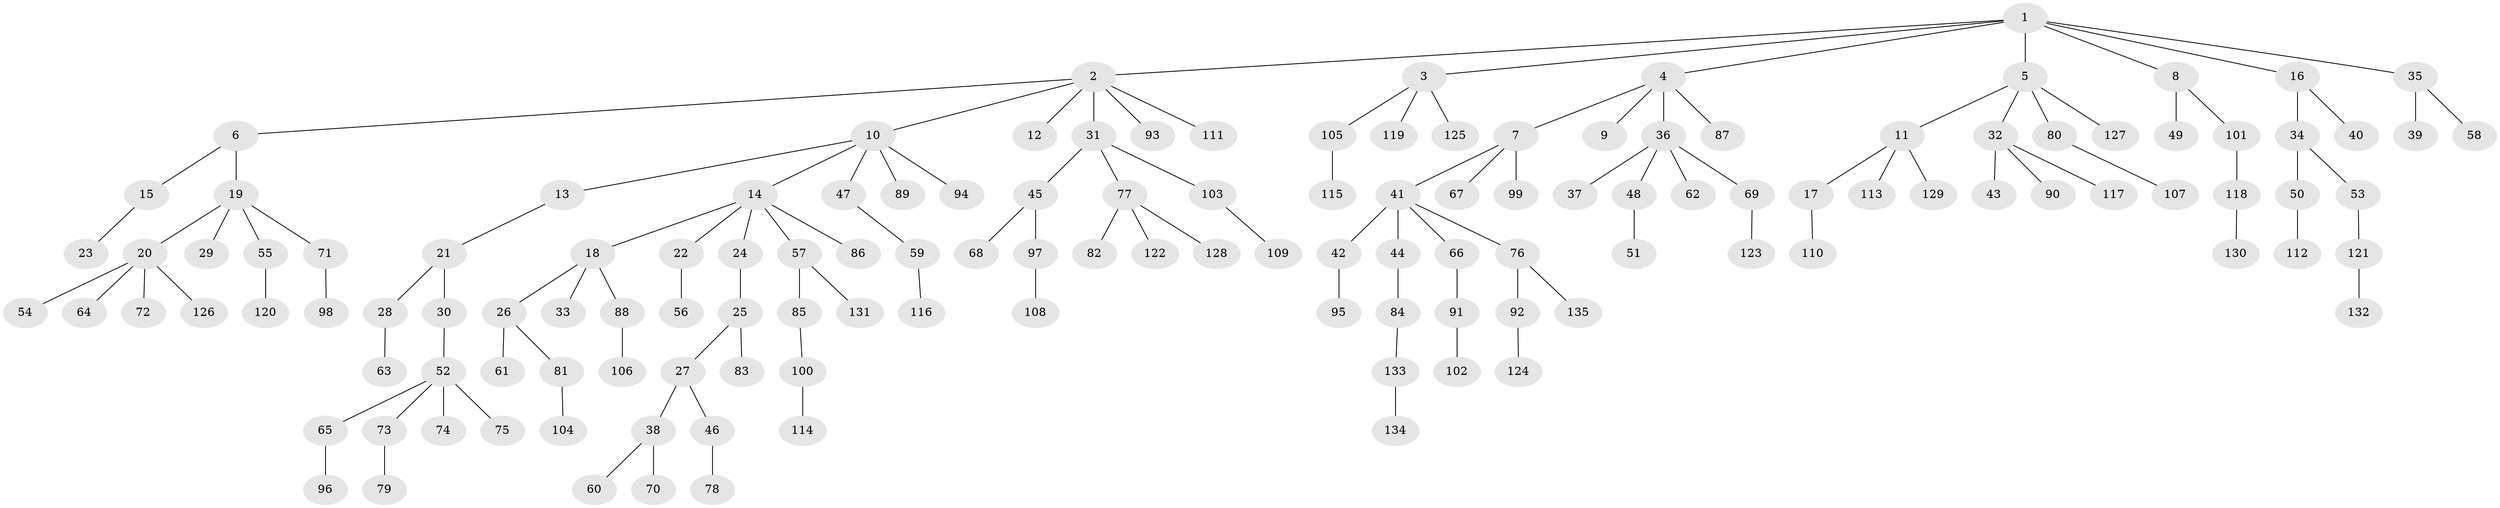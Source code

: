 // Generated by graph-tools (version 1.1) at 2025/11/02/27/25 16:11:25]
// undirected, 135 vertices, 134 edges
graph export_dot {
graph [start="1"]
  node [color=gray90,style=filled];
  1;
  2;
  3;
  4;
  5;
  6;
  7;
  8;
  9;
  10;
  11;
  12;
  13;
  14;
  15;
  16;
  17;
  18;
  19;
  20;
  21;
  22;
  23;
  24;
  25;
  26;
  27;
  28;
  29;
  30;
  31;
  32;
  33;
  34;
  35;
  36;
  37;
  38;
  39;
  40;
  41;
  42;
  43;
  44;
  45;
  46;
  47;
  48;
  49;
  50;
  51;
  52;
  53;
  54;
  55;
  56;
  57;
  58;
  59;
  60;
  61;
  62;
  63;
  64;
  65;
  66;
  67;
  68;
  69;
  70;
  71;
  72;
  73;
  74;
  75;
  76;
  77;
  78;
  79;
  80;
  81;
  82;
  83;
  84;
  85;
  86;
  87;
  88;
  89;
  90;
  91;
  92;
  93;
  94;
  95;
  96;
  97;
  98;
  99;
  100;
  101;
  102;
  103;
  104;
  105;
  106;
  107;
  108;
  109;
  110;
  111;
  112;
  113;
  114;
  115;
  116;
  117;
  118;
  119;
  120;
  121;
  122;
  123;
  124;
  125;
  126;
  127;
  128;
  129;
  130;
  131;
  132;
  133;
  134;
  135;
  1 -- 2;
  1 -- 3;
  1 -- 4;
  1 -- 5;
  1 -- 8;
  1 -- 16;
  1 -- 35;
  2 -- 6;
  2 -- 10;
  2 -- 12;
  2 -- 31;
  2 -- 93;
  2 -- 111;
  3 -- 105;
  3 -- 119;
  3 -- 125;
  4 -- 7;
  4 -- 9;
  4 -- 36;
  4 -- 87;
  5 -- 11;
  5 -- 32;
  5 -- 80;
  5 -- 127;
  6 -- 15;
  6 -- 19;
  7 -- 41;
  7 -- 67;
  7 -- 99;
  8 -- 49;
  8 -- 101;
  10 -- 13;
  10 -- 14;
  10 -- 47;
  10 -- 89;
  10 -- 94;
  11 -- 17;
  11 -- 113;
  11 -- 129;
  13 -- 21;
  14 -- 18;
  14 -- 22;
  14 -- 24;
  14 -- 57;
  14 -- 86;
  15 -- 23;
  16 -- 34;
  16 -- 40;
  17 -- 110;
  18 -- 26;
  18 -- 33;
  18 -- 88;
  19 -- 20;
  19 -- 29;
  19 -- 55;
  19 -- 71;
  20 -- 54;
  20 -- 64;
  20 -- 72;
  20 -- 126;
  21 -- 28;
  21 -- 30;
  22 -- 56;
  24 -- 25;
  25 -- 27;
  25 -- 83;
  26 -- 61;
  26 -- 81;
  27 -- 38;
  27 -- 46;
  28 -- 63;
  30 -- 52;
  31 -- 45;
  31 -- 77;
  31 -- 103;
  32 -- 43;
  32 -- 90;
  32 -- 117;
  34 -- 50;
  34 -- 53;
  35 -- 39;
  35 -- 58;
  36 -- 37;
  36 -- 48;
  36 -- 62;
  36 -- 69;
  38 -- 60;
  38 -- 70;
  41 -- 42;
  41 -- 44;
  41 -- 66;
  41 -- 76;
  42 -- 95;
  44 -- 84;
  45 -- 68;
  45 -- 97;
  46 -- 78;
  47 -- 59;
  48 -- 51;
  50 -- 112;
  52 -- 65;
  52 -- 73;
  52 -- 74;
  52 -- 75;
  53 -- 121;
  55 -- 120;
  57 -- 85;
  57 -- 131;
  59 -- 116;
  65 -- 96;
  66 -- 91;
  69 -- 123;
  71 -- 98;
  73 -- 79;
  76 -- 92;
  76 -- 135;
  77 -- 82;
  77 -- 122;
  77 -- 128;
  80 -- 107;
  81 -- 104;
  84 -- 133;
  85 -- 100;
  88 -- 106;
  91 -- 102;
  92 -- 124;
  97 -- 108;
  100 -- 114;
  101 -- 118;
  103 -- 109;
  105 -- 115;
  118 -- 130;
  121 -- 132;
  133 -- 134;
}
